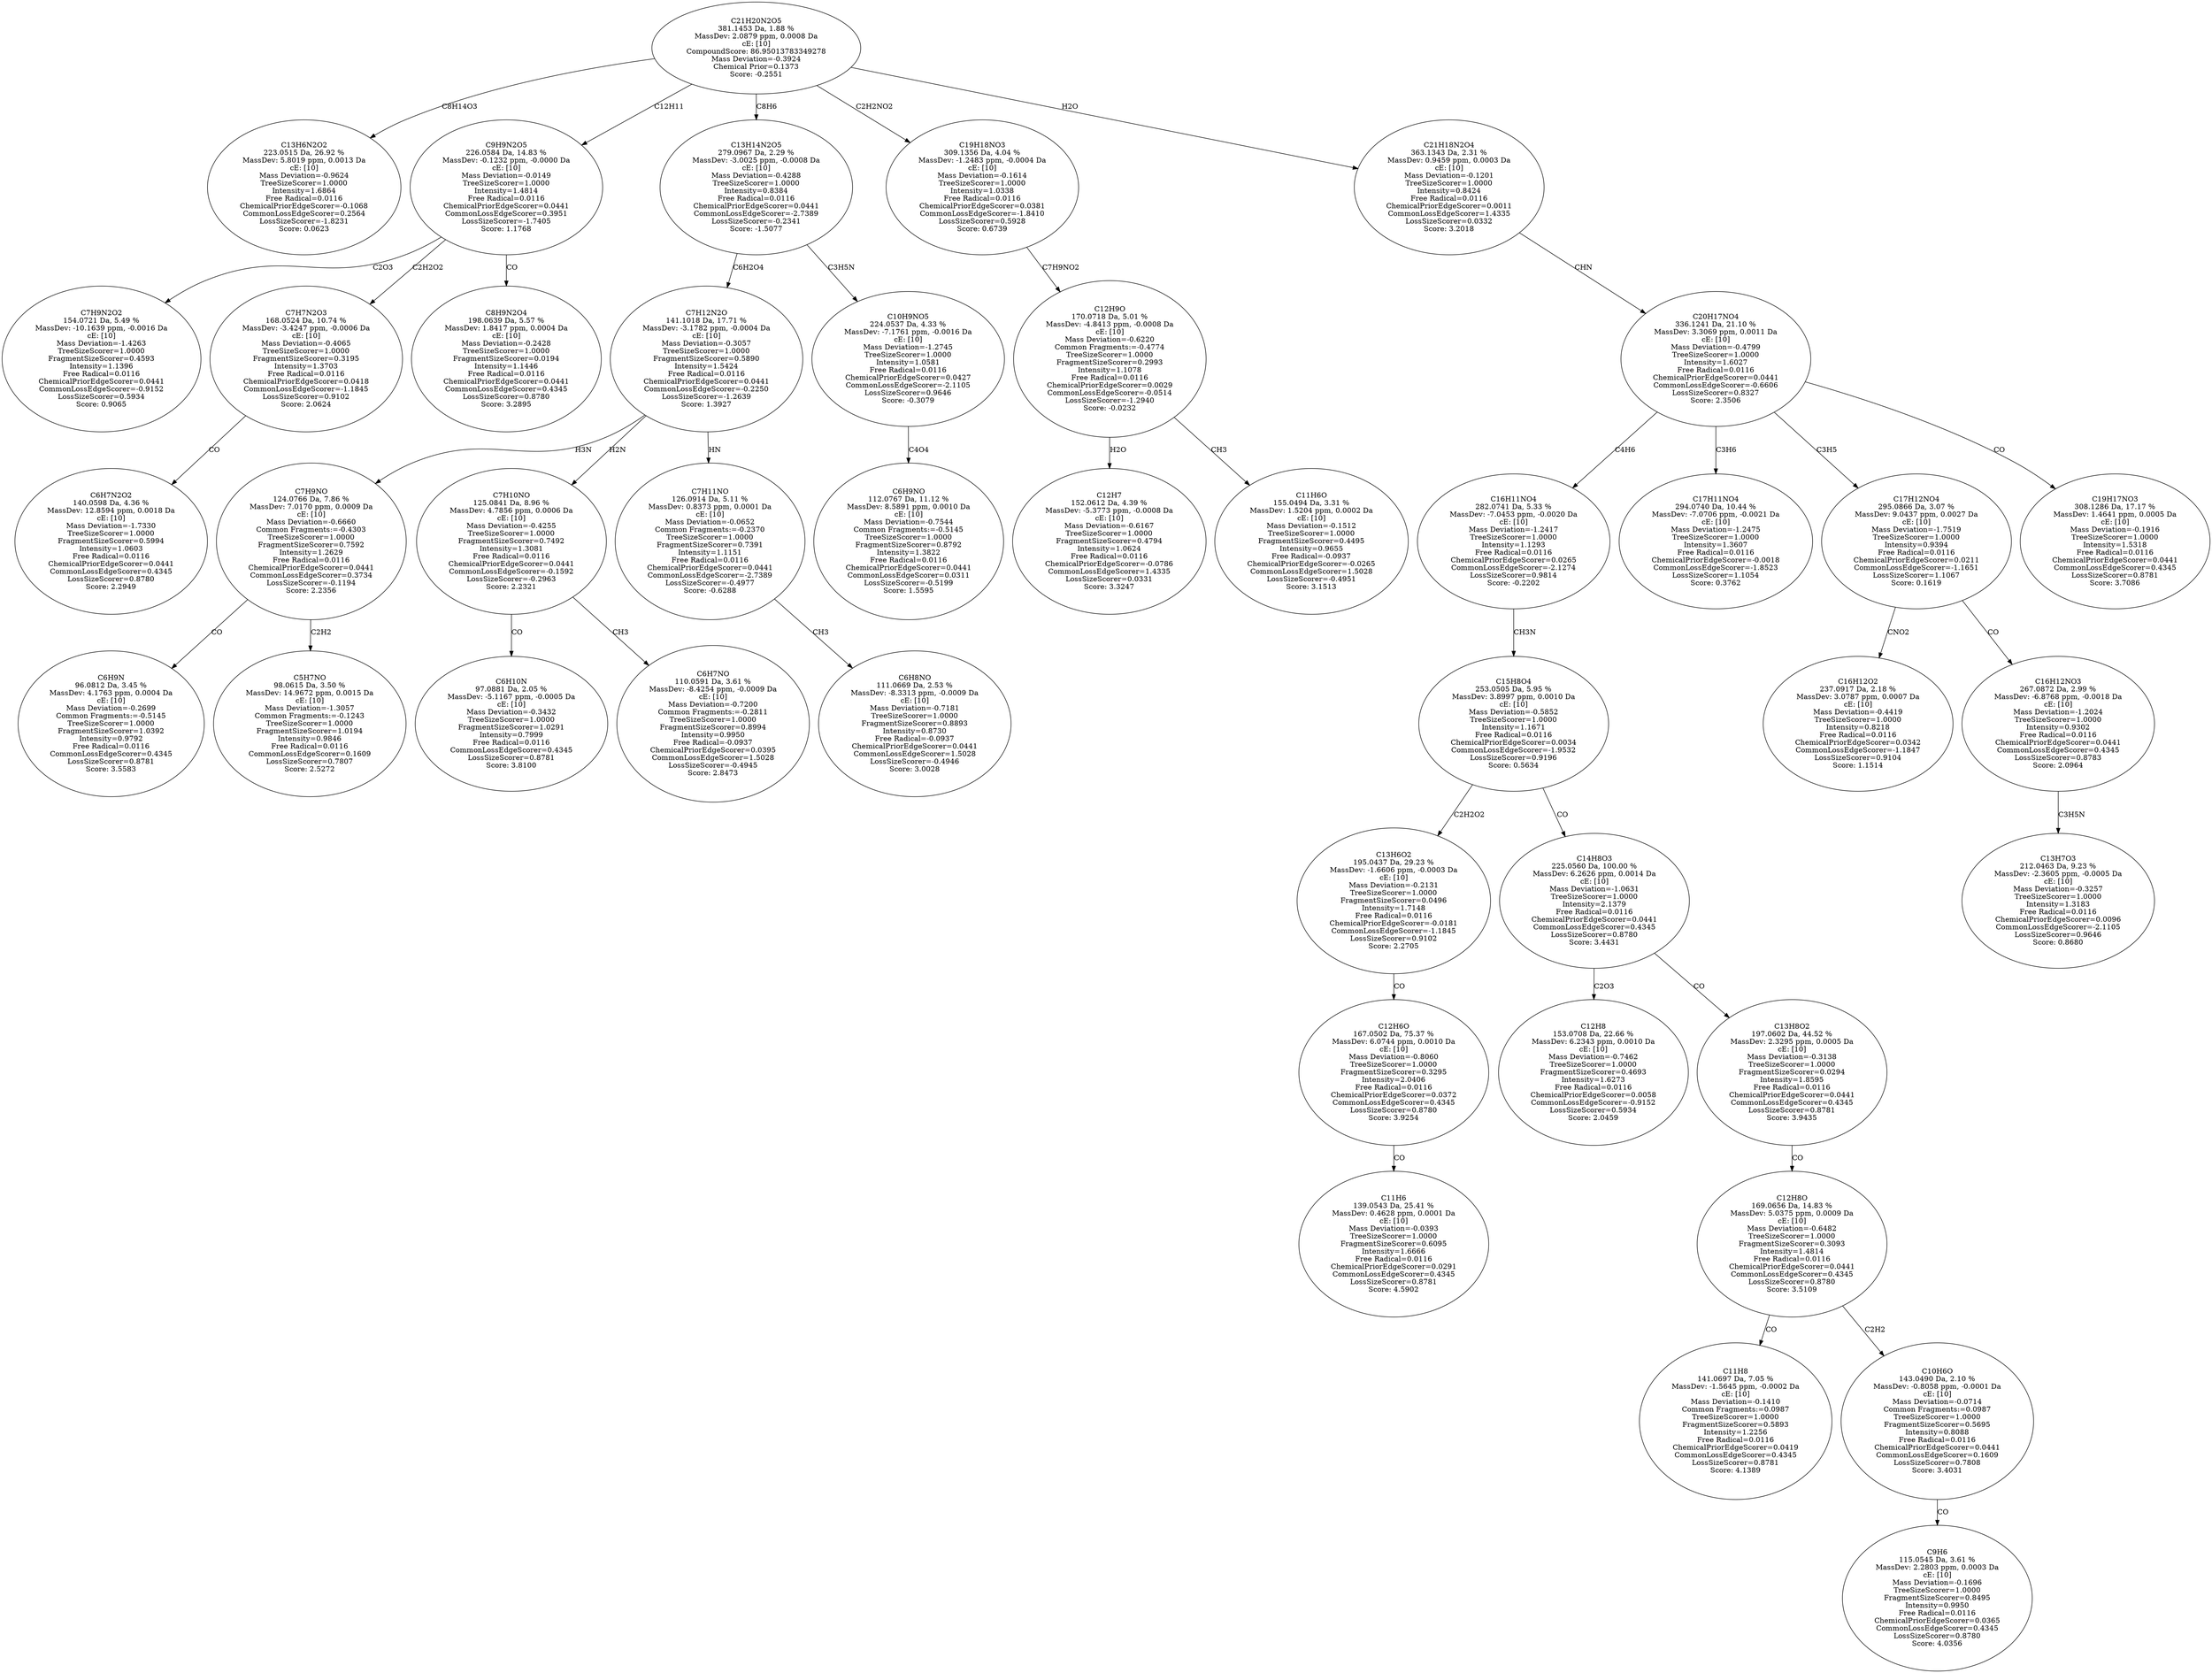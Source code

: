 strict digraph {
v1 [label="C13H6N2O2\n223.0515 Da, 26.92 %\nMassDev: 5.8019 ppm, 0.0013 Da\ncE: [10]\nMass Deviation=-0.9624\nTreeSizeScorer=1.0000\nIntensity=1.6864\nFree Radical=0.0116\nChemicalPriorEdgeScorer=-0.1068\nCommonLossEdgeScorer=0.2564\nLossSizeScorer=-1.8231\nScore: 0.0623"];
v2 [label="C7H9N2O2\n154.0721 Da, 5.49 %\nMassDev: -10.1639 ppm, -0.0016 Da\ncE: [10]\nMass Deviation=-1.4263\nTreeSizeScorer=1.0000\nFragmentSizeScorer=0.4593\nIntensity=1.1396\nFree Radical=0.0116\nChemicalPriorEdgeScorer=0.0441\nCommonLossEdgeScorer=-0.9152\nLossSizeScorer=0.5934\nScore: 0.9065"];
v3 [label="C6H7N2O2\n140.0598 Da, 4.36 %\nMassDev: 12.8594 ppm, 0.0018 Da\ncE: [10]\nMass Deviation=-1.7330\nTreeSizeScorer=1.0000\nFragmentSizeScorer=0.5994\nIntensity=1.0603\nFree Radical=0.0116\nChemicalPriorEdgeScorer=0.0441\nCommonLossEdgeScorer=0.4345\nLossSizeScorer=0.8780\nScore: 2.2949"];
v4 [label="C7H7N2O3\n168.0524 Da, 10.74 %\nMassDev: -3.4247 ppm, -0.0006 Da\ncE: [10]\nMass Deviation=-0.4065\nTreeSizeScorer=1.0000\nFragmentSizeScorer=0.3195\nIntensity=1.3703\nFree Radical=0.0116\nChemicalPriorEdgeScorer=0.0418\nCommonLossEdgeScorer=-1.1845\nLossSizeScorer=0.9102\nScore: 2.0624"];
v5 [label="C8H9N2O4\n198.0639 Da, 5.57 %\nMassDev: 1.8417 ppm, 0.0004 Da\ncE: [10]\nMass Deviation=-0.2428\nTreeSizeScorer=1.0000\nFragmentSizeScorer=0.0194\nIntensity=1.1446\nFree Radical=0.0116\nChemicalPriorEdgeScorer=0.0441\nCommonLossEdgeScorer=0.4345\nLossSizeScorer=0.8780\nScore: 3.2895"];
v6 [label="C9H9N2O5\n226.0584 Da, 14.83 %\nMassDev: -0.1232 ppm, -0.0000 Da\ncE: [10]\nMass Deviation=-0.0149\nTreeSizeScorer=1.0000\nIntensity=1.4814\nFree Radical=0.0116\nChemicalPriorEdgeScorer=0.0441\nCommonLossEdgeScorer=0.3951\nLossSizeScorer=-1.7405\nScore: 1.1768"];
v7 [label="C6H9N\n96.0812 Da, 3.45 %\nMassDev: 4.1763 ppm, 0.0004 Da\ncE: [10]\nMass Deviation=-0.2699\nCommon Fragments:=-0.5145\nTreeSizeScorer=1.0000\nFragmentSizeScorer=1.0392\nIntensity=0.9792\nFree Radical=0.0116\nCommonLossEdgeScorer=0.4345\nLossSizeScorer=0.8781\nScore: 3.5583"];
v8 [label="C5H7NO\n98.0615 Da, 3.50 %\nMassDev: 14.9672 ppm, 0.0015 Da\ncE: [10]\nMass Deviation=-1.3057\nCommon Fragments:=-0.1243\nTreeSizeScorer=1.0000\nFragmentSizeScorer=1.0194\nIntensity=0.9846\nFree Radical=0.0116\nCommonLossEdgeScorer=0.1609\nLossSizeScorer=0.7807\nScore: 2.5272"];
v9 [label="C7H9NO\n124.0766 Da, 7.86 %\nMassDev: 7.0170 ppm, 0.0009 Da\ncE: [10]\nMass Deviation=-0.6660\nCommon Fragments:=-0.4303\nTreeSizeScorer=1.0000\nFragmentSizeScorer=0.7592\nIntensity=1.2629\nFree Radical=0.0116\nChemicalPriorEdgeScorer=0.0441\nCommonLossEdgeScorer=0.3734\nLossSizeScorer=-0.1194\nScore: 2.2356"];
v10 [label="C6H10N\n97.0881 Da, 2.05 %\nMassDev: -5.1167 ppm, -0.0005 Da\ncE: [10]\nMass Deviation=-0.3432\nTreeSizeScorer=1.0000\nFragmentSizeScorer=1.0291\nIntensity=0.7999\nFree Radical=0.0116\nCommonLossEdgeScorer=0.4345\nLossSizeScorer=0.8781\nScore: 3.8100"];
v11 [label="C6H7NO\n110.0591 Da, 3.61 %\nMassDev: -8.4254 ppm, -0.0009 Da\ncE: [10]\nMass Deviation=-0.7200\nCommon Fragments:=-0.2811\nTreeSizeScorer=1.0000\nFragmentSizeScorer=0.8994\nIntensity=0.9950\nFree Radical=-0.0937\nChemicalPriorEdgeScorer=0.0395\nCommonLossEdgeScorer=1.5028\nLossSizeScorer=-0.4945\nScore: 2.8473"];
v12 [label="C7H10NO\n125.0841 Da, 8.96 %\nMassDev: 4.7856 ppm, 0.0006 Da\ncE: [10]\nMass Deviation=-0.4255\nTreeSizeScorer=1.0000\nFragmentSizeScorer=0.7492\nIntensity=1.3081\nFree Radical=0.0116\nChemicalPriorEdgeScorer=0.0441\nCommonLossEdgeScorer=-0.1592\nLossSizeScorer=-0.2963\nScore: 2.2321"];
v13 [label="C6H8NO\n111.0669 Da, 2.53 %\nMassDev: -8.3313 ppm, -0.0009 Da\ncE: [10]\nMass Deviation=-0.7181\nTreeSizeScorer=1.0000\nFragmentSizeScorer=0.8893\nIntensity=0.8730\nFree Radical=-0.0937\nChemicalPriorEdgeScorer=0.0441\nCommonLossEdgeScorer=1.5028\nLossSizeScorer=-0.4946\nScore: 3.0028"];
v14 [label="C7H11NO\n126.0914 Da, 5.11 %\nMassDev: 0.8373 ppm, 0.0001 Da\ncE: [10]\nMass Deviation=-0.0652\nCommon Fragments:=-0.2370\nTreeSizeScorer=1.0000\nFragmentSizeScorer=0.7391\nIntensity=1.1151\nFree Radical=0.0116\nChemicalPriorEdgeScorer=0.0441\nCommonLossEdgeScorer=-2.7389\nLossSizeScorer=-0.4977\nScore: -0.6288"];
v15 [label="C7H12N2O\n141.1018 Da, 17.71 %\nMassDev: -3.1782 ppm, -0.0004 Da\ncE: [10]\nMass Deviation=-0.3057\nTreeSizeScorer=1.0000\nFragmentSizeScorer=0.5890\nIntensity=1.5424\nFree Radical=0.0116\nChemicalPriorEdgeScorer=0.0441\nCommonLossEdgeScorer=-0.2250\nLossSizeScorer=-1.2639\nScore: 1.3927"];
v16 [label="C6H9NO\n112.0767 Da, 11.12 %\nMassDev: 8.5891 ppm, 0.0010 Da\ncE: [10]\nMass Deviation=-0.7544\nCommon Fragments:=-0.5145\nTreeSizeScorer=1.0000\nFragmentSizeScorer=0.8792\nIntensity=1.3822\nFree Radical=0.0116\nChemicalPriorEdgeScorer=0.0441\nCommonLossEdgeScorer=0.0311\nLossSizeScorer=-0.5199\nScore: 1.5595"];
v17 [label="C10H9NO5\n224.0537 Da, 4.33 %\nMassDev: -7.1761 ppm, -0.0016 Da\ncE: [10]\nMass Deviation=-1.2745\nTreeSizeScorer=1.0000\nIntensity=1.0581\nFree Radical=0.0116\nChemicalPriorEdgeScorer=0.0427\nCommonLossEdgeScorer=-2.1105\nLossSizeScorer=0.9646\nScore: -0.3079"];
v18 [label="C13H14N2O5\n279.0967 Da, 2.29 %\nMassDev: -3.0025 ppm, -0.0008 Da\ncE: [10]\nMass Deviation=-0.4288\nTreeSizeScorer=1.0000\nIntensity=0.8384\nFree Radical=0.0116\nChemicalPriorEdgeScorer=0.0441\nCommonLossEdgeScorer=-2.7389\nLossSizeScorer=-0.2341\nScore: -1.5077"];
v19 [label="C12H7\n152.0612 Da, 4.39 %\nMassDev: -5.3773 ppm, -0.0008 Da\ncE: [10]\nMass Deviation=-0.6167\nTreeSizeScorer=1.0000\nFragmentSizeScorer=0.4794\nIntensity=1.0624\nFree Radical=0.0116\nChemicalPriorEdgeScorer=-0.0786\nCommonLossEdgeScorer=1.4335\nLossSizeScorer=0.0331\nScore: 3.3247"];
v20 [label="C11H6O\n155.0494 Da, 3.31 %\nMassDev: 1.5204 ppm, 0.0002 Da\ncE: [10]\nMass Deviation=-0.1512\nTreeSizeScorer=1.0000\nFragmentSizeScorer=0.4495\nIntensity=0.9655\nFree Radical=-0.0937\nChemicalPriorEdgeScorer=-0.0265\nCommonLossEdgeScorer=1.5028\nLossSizeScorer=-0.4951\nScore: 3.1513"];
v21 [label="C12H9O\n170.0718 Da, 5.01 %\nMassDev: -4.8413 ppm, -0.0008 Da\ncE: [10]\nMass Deviation=-0.6220\nCommon Fragments:=-0.4774\nTreeSizeScorer=1.0000\nFragmentSizeScorer=0.2993\nIntensity=1.1078\nFree Radical=0.0116\nChemicalPriorEdgeScorer=0.0029\nCommonLossEdgeScorer=-0.0514\nLossSizeScorer=-1.2940\nScore: -0.0232"];
v22 [label="C19H18NO3\n309.1356 Da, 4.04 %\nMassDev: -1.2483 ppm, -0.0004 Da\ncE: [10]\nMass Deviation=-0.1614\nTreeSizeScorer=1.0000\nIntensity=1.0338\nFree Radical=0.0116\nChemicalPriorEdgeScorer=0.0381\nCommonLossEdgeScorer=-1.8410\nLossSizeScorer=0.5928\nScore: 0.6739"];
v23 [label="C11H6\n139.0543 Da, 25.41 %\nMassDev: 0.4628 ppm, 0.0001 Da\ncE: [10]\nMass Deviation=-0.0393\nTreeSizeScorer=1.0000\nFragmentSizeScorer=0.6095\nIntensity=1.6666\nFree Radical=0.0116\nChemicalPriorEdgeScorer=0.0291\nCommonLossEdgeScorer=0.4345\nLossSizeScorer=0.8781\nScore: 4.5902"];
v24 [label="C12H6O\n167.0502 Da, 75.37 %\nMassDev: 6.0744 ppm, 0.0010 Da\ncE: [10]\nMass Deviation=-0.8060\nTreeSizeScorer=1.0000\nFragmentSizeScorer=0.3295\nIntensity=2.0406\nFree Radical=0.0116\nChemicalPriorEdgeScorer=0.0372\nCommonLossEdgeScorer=0.4345\nLossSizeScorer=0.8780\nScore: 3.9254"];
v25 [label="C13H6O2\n195.0437 Da, 29.23 %\nMassDev: -1.6606 ppm, -0.0003 Da\ncE: [10]\nMass Deviation=-0.2131\nTreeSizeScorer=1.0000\nFragmentSizeScorer=0.0496\nIntensity=1.7148\nFree Radical=0.0116\nChemicalPriorEdgeScorer=-0.0181\nCommonLossEdgeScorer=-1.1845\nLossSizeScorer=0.9102\nScore: 2.2705"];
v26 [label="C12H8\n153.0708 Da, 22.66 %\nMassDev: 6.2343 ppm, 0.0010 Da\ncE: [10]\nMass Deviation=-0.7462\nTreeSizeScorer=1.0000\nFragmentSizeScorer=0.4693\nIntensity=1.6273\nFree Radical=0.0116\nChemicalPriorEdgeScorer=0.0058\nCommonLossEdgeScorer=-0.9152\nLossSizeScorer=0.5934\nScore: 2.0459"];
v27 [label="C11H8\n141.0697 Da, 7.05 %\nMassDev: -1.5645 ppm, -0.0002 Da\ncE: [10]\nMass Deviation=-0.1410\nCommon Fragments:=0.0987\nTreeSizeScorer=1.0000\nFragmentSizeScorer=0.5893\nIntensity=1.2256\nFree Radical=0.0116\nChemicalPriorEdgeScorer=0.0419\nCommonLossEdgeScorer=0.4345\nLossSizeScorer=0.8781\nScore: 4.1389"];
v28 [label="C9H6\n115.0545 Da, 3.61 %\nMassDev: 2.2803 ppm, 0.0003 Da\ncE: [10]\nMass Deviation=-0.1696\nTreeSizeScorer=1.0000\nFragmentSizeScorer=0.8495\nIntensity=0.9950\nFree Radical=0.0116\nChemicalPriorEdgeScorer=0.0365\nCommonLossEdgeScorer=0.4345\nLossSizeScorer=0.8780\nScore: 4.0356"];
v29 [label="C10H6O\n143.0490 Da, 2.10 %\nMassDev: -0.8058 ppm, -0.0001 Da\ncE: [10]\nMass Deviation=-0.0714\nCommon Fragments:=0.0987\nTreeSizeScorer=1.0000\nFragmentSizeScorer=0.5695\nIntensity=0.8088\nFree Radical=0.0116\nChemicalPriorEdgeScorer=0.0441\nCommonLossEdgeScorer=0.1609\nLossSizeScorer=0.7808\nScore: 3.4031"];
v30 [label="C12H8O\n169.0656 Da, 14.83 %\nMassDev: 5.0375 ppm, 0.0009 Da\ncE: [10]\nMass Deviation=-0.6482\nTreeSizeScorer=1.0000\nFragmentSizeScorer=0.3093\nIntensity=1.4814\nFree Radical=0.0116\nChemicalPriorEdgeScorer=0.0441\nCommonLossEdgeScorer=0.4345\nLossSizeScorer=0.8780\nScore: 3.5109"];
v31 [label="C13H8O2\n197.0602 Da, 44.52 %\nMassDev: 2.3295 ppm, 0.0005 Da\ncE: [10]\nMass Deviation=-0.3138\nTreeSizeScorer=1.0000\nFragmentSizeScorer=0.0294\nIntensity=1.8595\nFree Radical=0.0116\nChemicalPriorEdgeScorer=0.0441\nCommonLossEdgeScorer=0.4345\nLossSizeScorer=0.8781\nScore: 3.9435"];
v32 [label="C14H8O3\n225.0560 Da, 100.00 %\nMassDev: 6.2626 ppm, 0.0014 Da\ncE: [10]\nMass Deviation=-1.0631\nTreeSizeScorer=1.0000\nIntensity=2.1379\nFree Radical=0.0116\nChemicalPriorEdgeScorer=0.0441\nCommonLossEdgeScorer=0.4345\nLossSizeScorer=0.8780\nScore: 3.4431"];
v33 [label="C15H8O4\n253.0505 Da, 5.95 %\nMassDev: 3.8997 ppm, 0.0010 Da\ncE: [10]\nMass Deviation=-0.5852\nTreeSizeScorer=1.0000\nIntensity=1.1671\nFree Radical=0.0116\nChemicalPriorEdgeScorer=0.0034\nCommonLossEdgeScorer=-1.9532\nLossSizeScorer=0.9196\nScore: 0.5634"];
v34 [label="C16H11NO4\n282.0741 Da, 5.33 %\nMassDev: -7.0453 ppm, -0.0020 Da\ncE: [10]\nMass Deviation=-1.2417\nTreeSizeScorer=1.0000\nIntensity=1.1293\nFree Radical=0.0116\nChemicalPriorEdgeScorer=0.0265\nCommonLossEdgeScorer=-2.1274\nLossSizeScorer=0.9814\nScore: -0.2202"];
v35 [label="C17H11NO4\n294.0740 Da, 10.44 %\nMassDev: -7.0706 ppm, -0.0021 Da\ncE: [10]\nMass Deviation=-1.2475\nTreeSizeScorer=1.0000\nIntensity=1.3607\nFree Radical=0.0116\nChemicalPriorEdgeScorer=-0.0018\nCommonLossEdgeScorer=-1.8523\nLossSizeScorer=1.1054\nScore: 0.3762"];
v36 [label="C16H12O2\n237.0917 Da, 2.18 %\nMassDev: 3.0787 ppm, 0.0007 Da\ncE: [10]\nMass Deviation=-0.4419\nTreeSizeScorer=1.0000\nIntensity=0.8218\nFree Radical=0.0116\nChemicalPriorEdgeScorer=0.0342\nCommonLossEdgeScorer=-1.1847\nLossSizeScorer=0.9104\nScore: 1.1514"];
v37 [label="C13H7O3\n212.0463 Da, 9.23 %\nMassDev: -2.3605 ppm, -0.0005 Da\ncE: [10]\nMass Deviation=-0.3257\nTreeSizeScorer=1.0000\nIntensity=1.3183\nFree Radical=0.0116\nChemicalPriorEdgeScorer=0.0096\nCommonLossEdgeScorer=-2.1105\nLossSizeScorer=0.9646\nScore: 0.8680"];
v38 [label="C16H12NO3\n267.0872 Da, 2.99 %\nMassDev: -6.8768 ppm, -0.0018 Da\ncE: [10]\nMass Deviation=-1.2024\nTreeSizeScorer=1.0000\nIntensity=0.9302\nFree Radical=0.0116\nChemicalPriorEdgeScorer=0.0441\nCommonLossEdgeScorer=0.4345\nLossSizeScorer=0.8783\nScore: 2.0964"];
v39 [label="C17H12NO4\n295.0866 Da, 3.07 %\nMassDev: 9.0437 ppm, 0.0027 Da\ncE: [10]\nMass Deviation=-1.7519\nTreeSizeScorer=1.0000\nIntensity=0.9394\nFree Radical=0.0116\nChemicalPriorEdgeScorer=0.0211\nCommonLossEdgeScorer=-1.1651\nLossSizeScorer=1.1067\nScore: 0.1619"];
v40 [label="C19H17NO3\n308.1286 Da, 17.17 %\nMassDev: 1.4641 ppm, 0.0005 Da\ncE: [10]\nMass Deviation=-0.1916\nTreeSizeScorer=1.0000\nIntensity=1.5318\nFree Radical=0.0116\nChemicalPriorEdgeScorer=0.0441\nCommonLossEdgeScorer=0.4345\nLossSizeScorer=0.8781\nScore: 3.7086"];
v41 [label="C20H17NO4\n336.1241 Da, 21.10 %\nMassDev: 3.3069 ppm, 0.0011 Da\ncE: [10]\nMass Deviation=-0.4799\nTreeSizeScorer=1.0000\nIntensity=1.6027\nFree Radical=0.0116\nChemicalPriorEdgeScorer=0.0441\nCommonLossEdgeScorer=-0.6606\nLossSizeScorer=0.8327\nScore: 2.3506"];
v42 [label="C21H18N2O4\n363.1343 Da, 2.31 %\nMassDev: 0.9459 ppm, 0.0003 Da\ncE: [10]\nMass Deviation=-0.1201\nTreeSizeScorer=1.0000\nIntensity=0.8424\nFree Radical=0.0116\nChemicalPriorEdgeScorer=0.0011\nCommonLossEdgeScorer=1.4335\nLossSizeScorer=0.0332\nScore: 3.2018"];
v43 [label="C21H20N2O5\n381.1453 Da, 1.88 %\nMassDev: 2.0879 ppm, 0.0008 Da\ncE: [10]\nCompoundScore: 86.95013783349278\nMass Deviation=-0.3924\nChemical Prior=0.1373\nScore: -0.2551"];
v43 -> v1 [label="C8H14O3"];
v6 -> v2 [label="C2O3"];
v4 -> v3 [label="CO"];
v6 -> v4 [label="C2H2O2"];
v6 -> v5 [label="CO"];
v43 -> v6 [label="C12H11"];
v9 -> v7 [label="CO"];
v9 -> v8 [label="C2H2"];
v15 -> v9 [label="H3N"];
v12 -> v10 [label="CO"];
v12 -> v11 [label="CH3"];
v15 -> v12 [label="H2N"];
v14 -> v13 [label="CH3"];
v15 -> v14 [label="HN"];
v18 -> v15 [label="C6H2O4"];
v17 -> v16 [label="C4O4"];
v18 -> v17 [label="C3H5N"];
v43 -> v18 [label="C8H6"];
v21 -> v19 [label="H2O"];
v21 -> v20 [label="CH3"];
v22 -> v21 [label="C7H9NO2"];
v43 -> v22 [label="C2H2NO2"];
v24 -> v23 [label="CO"];
v25 -> v24 [label="CO"];
v33 -> v25 [label="C2H2O2"];
v32 -> v26 [label="C2O3"];
v30 -> v27 [label="CO"];
v29 -> v28 [label="CO"];
v30 -> v29 [label="C2H2"];
v31 -> v30 [label="CO"];
v32 -> v31 [label="CO"];
v33 -> v32 [label="CO"];
v34 -> v33 [label="CH3N"];
v41 -> v34 [label="C4H6"];
v41 -> v35 [label="C3H6"];
v39 -> v36 [label="CNO2"];
v38 -> v37 [label="C3H5N"];
v39 -> v38 [label="CO"];
v41 -> v39 [label="C3H5"];
v41 -> v40 [label="CO"];
v42 -> v41 [label="CHN"];
v43 -> v42 [label="H2O"];
}